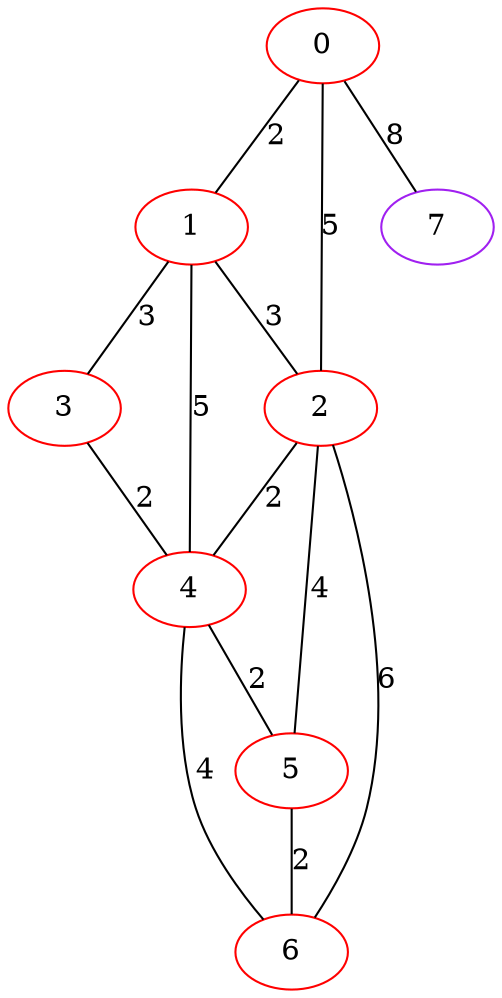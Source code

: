 graph "" {
0 [color=red, weight=1];
1 [color=red, weight=1];
2 [color=red, weight=1];
3 [color=red, weight=1];
4 [color=red, weight=1];
5 [color=red, weight=1];
6 [color=red, weight=1];
7 [color=purple, weight=4];
0 -- 1  [key=0, label=2];
0 -- 2  [key=0, label=5];
0 -- 7  [key=0, label=8];
1 -- 2  [key=0, label=3];
1 -- 3  [key=0, label=3];
1 -- 4  [key=0, label=5];
2 -- 4  [key=0, label=2];
2 -- 5  [key=0, label=4];
2 -- 6  [key=0, label=6];
3 -- 4  [key=0, label=2];
4 -- 5  [key=0, label=2];
4 -- 6  [key=0, label=4];
5 -- 6  [key=0, label=2];
}
